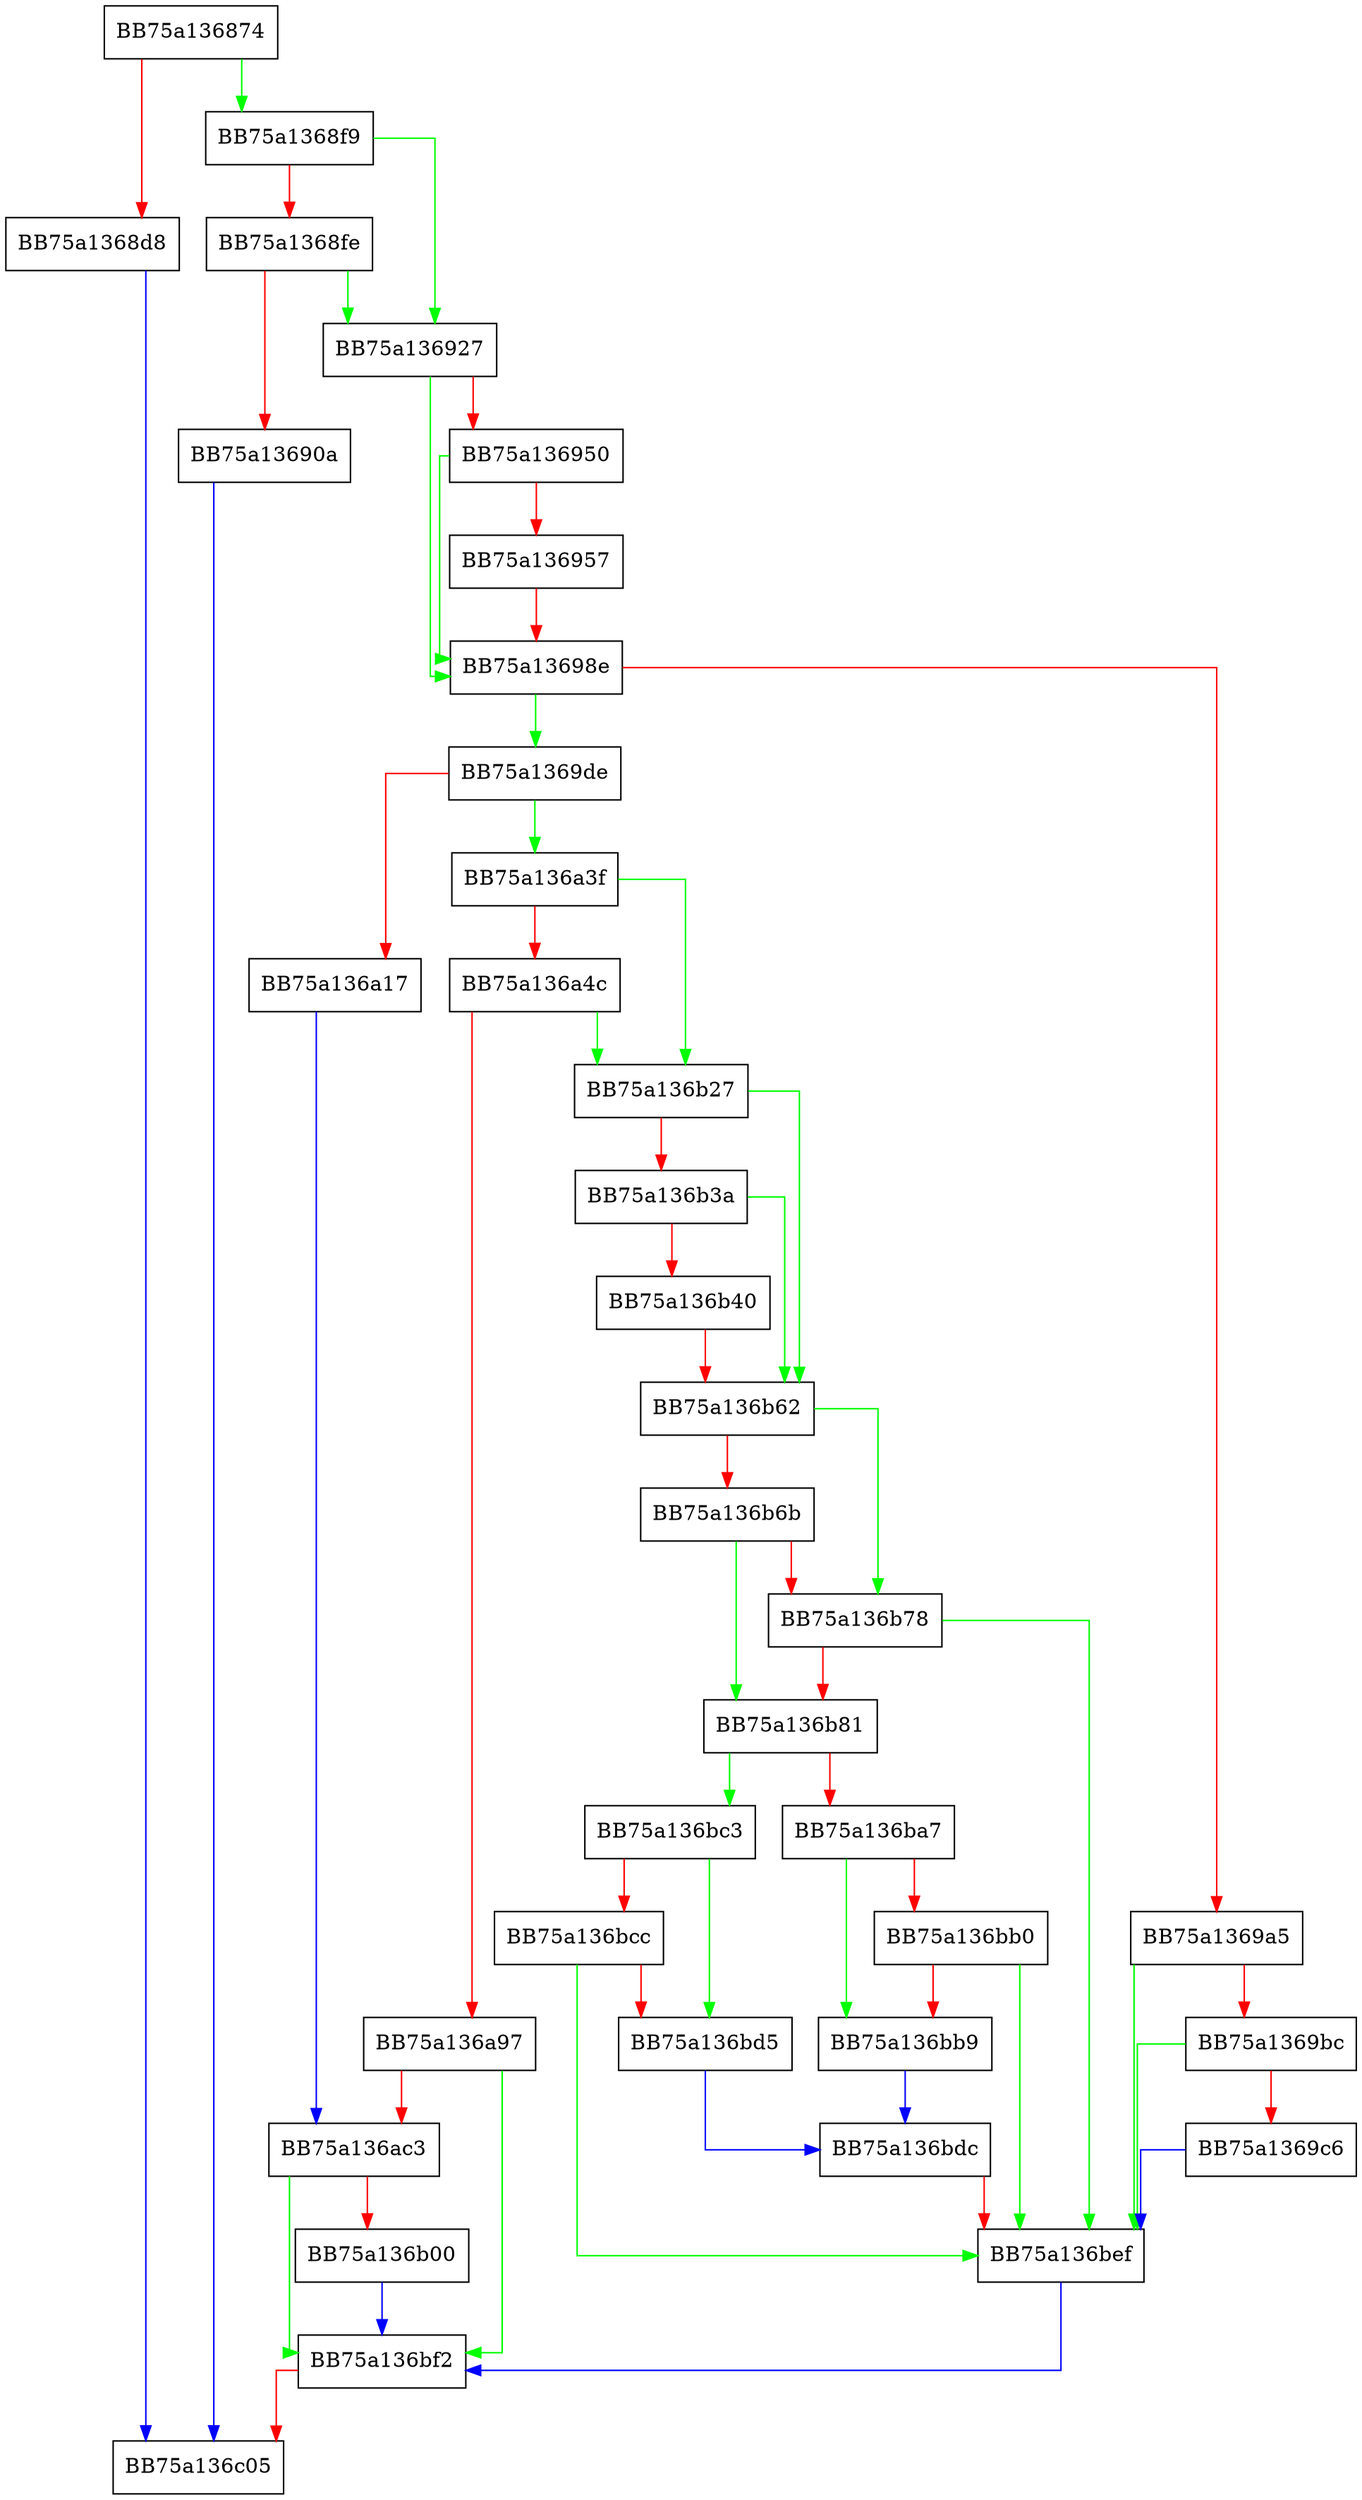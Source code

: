 digraph IsSignedFile {
  node [shape="box"];
  graph [splines=ortho];
  BB75a136874 -> BB75a1368f9 [color="green"];
  BB75a136874 -> BB75a1368d8 [color="red"];
  BB75a1368d8 -> BB75a136c05 [color="blue"];
  BB75a1368f9 -> BB75a136927 [color="green"];
  BB75a1368f9 -> BB75a1368fe [color="red"];
  BB75a1368fe -> BB75a136927 [color="green"];
  BB75a1368fe -> BB75a13690a [color="red"];
  BB75a13690a -> BB75a136c05 [color="blue"];
  BB75a136927 -> BB75a13698e [color="green"];
  BB75a136927 -> BB75a136950 [color="red"];
  BB75a136950 -> BB75a13698e [color="green"];
  BB75a136950 -> BB75a136957 [color="red"];
  BB75a136957 -> BB75a13698e [color="red"];
  BB75a13698e -> BB75a1369de [color="green"];
  BB75a13698e -> BB75a1369a5 [color="red"];
  BB75a1369a5 -> BB75a136bef [color="green"];
  BB75a1369a5 -> BB75a1369bc [color="red"];
  BB75a1369bc -> BB75a136bef [color="green"];
  BB75a1369bc -> BB75a1369c6 [color="red"];
  BB75a1369c6 -> BB75a136bef [color="blue"];
  BB75a1369de -> BB75a136a3f [color="green"];
  BB75a1369de -> BB75a136a17 [color="red"];
  BB75a136a17 -> BB75a136ac3 [color="blue"];
  BB75a136a3f -> BB75a136b27 [color="green"];
  BB75a136a3f -> BB75a136a4c [color="red"];
  BB75a136a4c -> BB75a136b27 [color="green"];
  BB75a136a4c -> BB75a136a97 [color="red"];
  BB75a136a97 -> BB75a136bf2 [color="green"];
  BB75a136a97 -> BB75a136ac3 [color="red"];
  BB75a136ac3 -> BB75a136bf2 [color="green"];
  BB75a136ac3 -> BB75a136b00 [color="red"];
  BB75a136b00 -> BB75a136bf2 [color="blue"];
  BB75a136b27 -> BB75a136b62 [color="green"];
  BB75a136b27 -> BB75a136b3a [color="red"];
  BB75a136b3a -> BB75a136b62 [color="green"];
  BB75a136b3a -> BB75a136b40 [color="red"];
  BB75a136b40 -> BB75a136b62 [color="red"];
  BB75a136b62 -> BB75a136b78 [color="green"];
  BB75a136b62 -> BB75a136b6b [color="red"];
  BB75a136b6b -> BB75a136b81 [color="green"];
  BB75a136b6b -> BB75a136b78 [color="red"];
  BB75a136b78 -> BB75a136bef [color="green"];
  BB75a136b78 -> BB75a136b81 [color="red"];
  BB75a136b81 -> BB75a136bc3 [color="green"];
  BB75a136b81 -> BB75a136ba7 [color="red"];
  BB75a136ba7 -> BB75a136bb9 [color="green"];
  BB75a136ba7 -> BB75a136bb0 [color="red"];
  BB75a136bb0 -> BB75a136bef [color="green"];
  BB75a136bb0 -> BB75a136bb9 [color="red"];
  BB75a136bb9 -> BB75a136bdc [color="blue"];
  BB75a136bc3 -> BB75a136bd5 [color="green"];
  BB75a136bc3 -> BB75a136bcc [color="red"];
  BB75a136bcc -> BB75a136bef [color="green"];
  BB75a136bcc -> BB75a136bd5 [color="red"];
  BB75a136bd5 -> BB75a136bdc [color="blue"];
  BB75a136bdc -> BB75a136bef [color="red"];
  BB75a136bef -> BB75a136bf2 [color="blue"];
  BB75a136bf2 -> BB75a136c05 [color="red"];
}